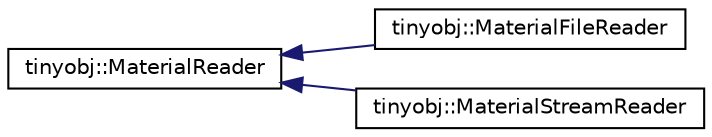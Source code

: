digraph "Hijerarhija klasa u obliku grafa"
{
  edge [fontname="Helvetica",fontsize="10",labelfontname="Helvetica",labelfontsize="10"];
  node [fontname="Helvetica",fontsize="10",shape=record];
  rankdir="LR";
  Node0 [label="tinyobj::MaterialReader",height=0.2,width=0.4,color="black", fillcolor="white", style="filled",URL="$classtinyobj_1_1MaterialReader.html"];
  Node0 -> Node1 [dir="back",color="midnightblue",fontsize="10",style="solid",fontname="Helvetica"];
  Node1 [label="tinyobj::MaterialFileReader",height=0.2,width=0.4,color="black", fillcolor="white", style="filled",URL="$classtinyobj_1_1MaterialFileReader.html"];
  Node0 -> Node2 [dir="back",color="midnightblue",fontsize="10",style="solid",fontname="Helvetica"];
  Node2 [label="tinyobj::MaterialStreamReader",height=0.2,width=0.4,color="black", fillcolor="white", style="filled",URL="$classtinyobj_1_1MaterialStreamReader.html"];
}
